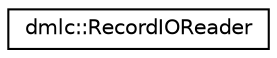 digraph "Graphical Class Hierarchy"
{
 // LATEX_PDF_SIZE
  edge [fontname="Helvetica",fontsize="10",labelfontname="Helvetica",labelfontsize="10"];
  node [fontname="Helvetica",fontsize="10",shape=record];
  rankdir="LR";
  Node0 [label="dmlc::RecordIOReader",height=0.2,width=0.4,color="black", fillcolor="white", style="filled",URL="$classdmlc_1_1RecordIOReader.html",tooltip="reader of binary recordio to reads in record from stream"];
}
